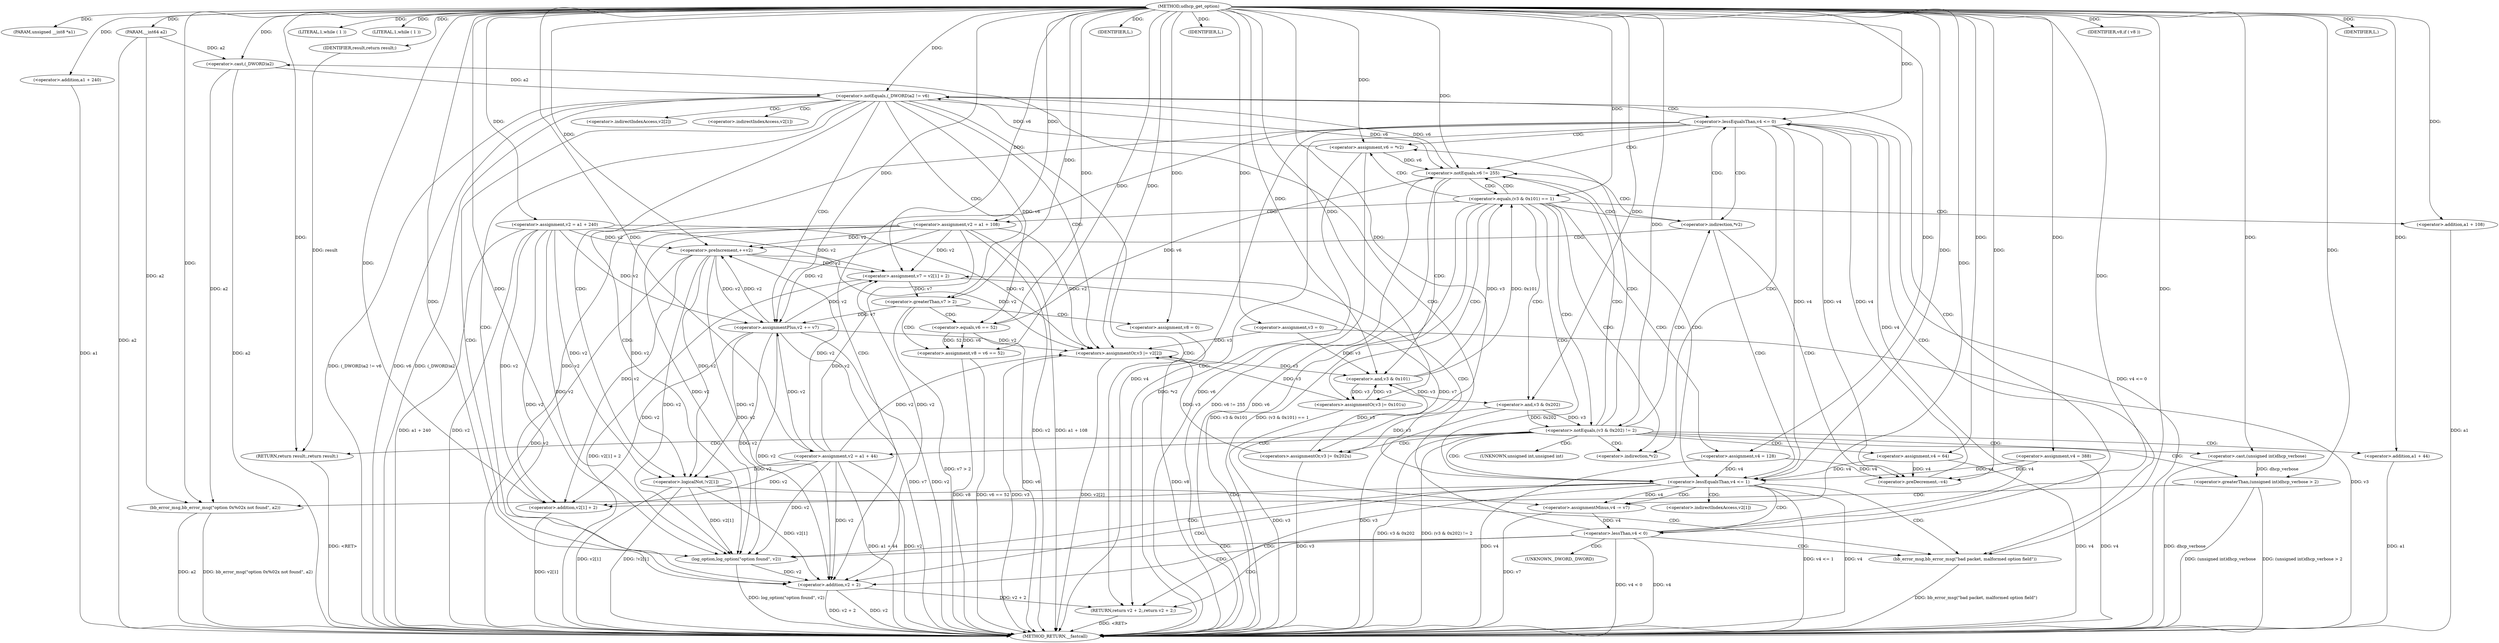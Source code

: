 digraph udhcp_get_option {  
"1000108" [label = "(METHOD,udhcp_get_option)" ]
"1000279" [label = "(METHOD_RETURN,__fastcall)" ]
"1000109" [label = "(PARAM,unsigned __int8 *a1)" ]
"1000110" [label = "(PARAM,__int64 a2)" ]
"1000119" [label = "(<operator>.assignment,v2 = a1 + 240)" ]
"1000121" [label = "(<operator>.addition,a1 + 240)" ]
"1000124" [label = "(<operator>.assignment,v3 = 0)" ]
"1000127" [label = "(<operator>.assignment,v4 = 388)" ]
"1000131" [label = "(LITERAL,1,while ( 1 ))" ]
"1000134" [label = "(LITERAL,1,while ( 1 ))" ]
"1000136" [label = "(<operator>.assignment,v6 = *v2)" ]
"1000144" [label = "(<operator>.preDecrement,--v4)" ]
"1000146" [label = "(<operator>.preIncrement,++v2)" ]
"1000150" [label = "(<operator>.lessEqualsThan,v4 <= 0)" ]
"1000155" [label = "(<operator>.notEquals,v6 != 255)" ]
"1000160" [label = "(<operator>.equals,(v3 & 0x101) == 1)" ]
"1000161" [label = "(<operator>.and,v3 & 0x101)" ]
"1000166" [label = "(<operators>.assignmentOr,v3 |= 0x101u)" ]
"1000169" [label = "(<operator>.assignment,v2 = a1 + 108)" ]
"1000171" [label = "(<operator>.addition,a1 + 108)" ]
"1000174" [label = "(<operator>.assignment,v4 = 128)" ]
"1000180" [label = "(<operator>.notEquals,(v3 & 0x202) != 2)" ]
"1000181" [label = "(<operator>.and,v3 & 0x202)" ]
"1000186" [label = "(IDENTIFIER,L,)" ]
"1000188" [label = "(<operator>.greaterThan,(unsigned int)dhcp_verbose > 2)" ]
"1000189" [label = "(<operator>.cast,(unsigned int)dhcp_verbose)" ]
"1000194" [label = "(bb_error_msg,bb_error_msg(\"option 0x%02x not found\", a2))" ]
"1000197" [label = "(IDENTIFIER,L,)" ]
"1000198" [label = "(RETURN,return result;,return result;)" ]
"1000199" [label = "(IDENTIFIER,result,return result;)" ]
"1000200" [label = "(<operators>.assignmentOr,v3 |= 0x202u)" ]
"1000203" [label = "(<operator>.assignment,v2 = a1 + 44)" ]
"1000205" [label = "(<operator>.addition,a1 + 44)" ]
"1000208" [label = "(<operator>.assignment,v4 = 64)" ]
"1000212" [label = "(<operator>.lessEqualsThan,v4 <= 1)" ]
"1000216" [label = "(<operator>.assignment,v7 = v2[1] + 2)" ]
"1000218" [label = "(<operator>.addition,v2[1] + 2)" ]
"1000223" [label = "(<operator>.assignmentMinus,v4 -= v7)" ]
"1000227" [label = "(<operator>.lessThan,v4 < 0)" ]
"1000232" [label = "(<operator>.notEquals,(_DWORD)a2 != v6)" ]
"1000233" [label = "(<operator>.cast,(_DWORD)a2)" ]
"1000239" [label = "(<operator>.greaterThan,v7 > 2)" ]
"1000242" [label = "(<operator>.assignment,v8 = v6 == 52)" ]
"1000244" [label = "(<operator>.equals,v6 == 52)" ]
"1000248" [label = "(<operator>.assignment,v8 = 0)" ]
"1000252" [label = "(IDENTIFIER,v8,if ( v8 ))" ]
"1000253" [label = "(<operators>.assignmentOr,v3 |= v2[2])" ]
"1000258" [label = "(<operator>.assignmentPlus,v2 += v7)" ]
"1000263" [label = "(<operator>.logicalNot,!v2[1])" ]
"1000269" [label = "(bb_error_msg,bb_error_msg(\"bad packet, malformed option field\"))" ]
"1000271" [label = "(IDENTIFIER,L,)" ]
"1000272" [label = "(log_option,log_option(\"option found\", v2))" ]
"1000275" [label = "(RETURN,return v2 + 2;,return v2 + 2;)" ]
"1000276" [label = "(<operator>.addition,v2 + 2)" ]
"1000138" [label = "(<operator>.indirection,*v2)" ]
"1000141" [label = "(<operator>.indirection,*v2)" ]
"1000190" [label = "(UNKNOWN,unsigned int,unsigned int)" ]
"1000219" [label = "(<operator>.indirectIndexAccess,v2[1])" ]
"1000234" [label = "(UNKNOWN,_DWORD,_DWORD)" ]
"1000255" [label = "(<operator>.indirectIndexAccess,v2[2])" ]
"1000264" [label = "(<operator>.indirectIndexAccess,v2[1])" ]
  "1000275" -> "1000279"  [ label = "DDG: <RET>"] 
  "1000198" -> "1000279"  [ label = "DDG: <RET>"] 
  "1000119" -> "1000279"  [ label = "DDG: a1 + 240"] 
  "1000136" -> "1000279"  [ label = "DDG: *v2"] 
  "1000248" -> "1000279"  [ label = "DDG: v8"] 
  "1000124" -> "1000279"  [ label = "DDG: v3"] 
  "1000227" -> "1000279"  [ label = "DDG: v4"] 
  "1000263" -> "1000279"  [ label = "DDG: v2[1]"] 
  "1000212" -> "1000279"  [ label = "DDG: v4 <= 1"] 
  "1000258" -> "1000279"  [ label = "DDG: v7"] 
  "1000180" -> "1000279"  [ label = "DDG: v3 & 0x202"] 
  "1000166" -> "1000279"  [ label = "DDG: v3"] 
  "1000242" -> "1000279"  [ label = "DDG: v8"] 
  "1000160" -> "1000279"  [ label = "DDG: v3 & 0x101"] 
  "1000216" -> "1000279"  [ label = "DDG: v2[1] + 2"] 
  "1000194" -> "1000279"  [ label = "DDG: bb_error_msg(\"option 0x%02x not found\", a2)"] 
  "1000203" -> "1000279"  [ label = "DDG: a1 + 44"] 
  "1000127" -> "1000279"  [ label = "DDG: v4"] 
  "1000189" -> "1000279"  [ label = "DDG: dhcp_verbose"] 
  "1000119" -> "1000279"  [ label = "DDG: v2"] 
  "1000188" -> "1000279"  [ label = "DDG: (unsigned int)dhcp_verbose"] 
  "1000239" -> "1000279"  [ label = "DDG: v7 > 2"] 
  "1000242" -> "1000279"  [ label = "DDG: v6 == 52"] 
  "1000258" -> "1000279"  [ label = "DDG: v2"] 
  "1000269" -> "1000279"  [ label = "DDG: bb_error_msg(\"bad packet, malformed option field\")"] 
  "1000232" -> "1000279"  [ label = "DDG: (_DWORD)a2"] 
  "1000121" -> "1000279"  [ label = "DDG: a1"] 
  "1000212" -> "1000279"  [ label = "DDG: v4"] 
  "1000136" -> "1000279"  [ label = "DDG: v6"] 
  "1000272" -> "1000279"  [ label = "DDG: log_option(\"option found\", v2)"] 
  "1000227" -> "1000279"  [ label = "DDG: v4 < 0"] 
  "1000110" -> "1000279"  [ label = "DDG: a2"] 
  "1000150" -> "1000279"  [ label = "DDG: v4 <= 0"] 
  "1000180" -> "1000279"  [ label = "DDG: (v3 & 0x202) != 2"] 
  "1000181" -> "1000279"  [ label = "DDG: v3"] 
  "1000146" -> "1000279"  [ label = "DDG: v2"] 
  "1000203" -> "1000279"  [ label = "DDG: v2"] 
  "1000232" -> "1000279"  [ label = "DDG: v6"] 
  "1000155" -> "1000279"  [ label = "DDG: v6 != 255"] 
  "1000276" -> "1000279"  [ label = "DDG: v2"] 
  "1000263" -> "1000279"  [ label = "DDG: !v2[1]"] 
  "1000232" -> "1000279"  [ label = "DDG: (_DWORD)a2 != v6"] 
  "1000253" -> "1000279"  [ label = "DDG: v2[2]"] 
  "1000223" -> "1000279"  [ label = "DDG: v7"] 
  "1000169" -> "1000279"  [ label = "DDG: v2"] 
  "1000169" -> "1000279"  [ label = "DDG: a1 + 108"] 
  "1000208" -> "1000279"  [ label = "DDG: v4"] 
  "1000188" -> "1000279"  [ label = "DDG: (unsigned int)dhcp_verbose > 2"] 
  "1000155" -> "1000279"  [ label = "DDG: v6"] 
  "1000200" -> "1000279"  [ label = "DDG: v3"] 
  "1000205" -> "1000279"  [ label = "DDG: a1"] 
  "1000194" -> "1000279"  [ label = "DDG: a2"] 
  "1000160" -> "1000279"  [ label = "DDG: (v3 & 0x101) == 1"] 
  "1000253" -> "1000279"  [ label = "DDG: v3"] 
  "1000174" -> "1000279"  [ label = "DDG: v4"] 
  "1000276" -> "1000279"  [ label = "DDG: v2 + 2"] 
  "1000171" -> "1000279"  [ label = "DDG: a1"] 
  "1000244" -> "1000279"  [ label = "DDG: v6"] 
  "1000233" -> "1000279"  [ label = "DDG: a2"] 
  "1000218" -> "1000279"  [ label = "DDG: v2[1]"] 
  "1000150" -> "1000279"  [ label = "DDG: v4"] 
  "1000108" -> "1000109"  [ label = "DDG: "] 
  "1000108" -> "1000110"  [ label = "DDG: "] 
  "1000108" -> "1000119"  [ label = "DDG: "] 
  "1000108" -> "1000121"  [ label = "DDG: "] 
  "1000108" -> "1000124"  [ label = "DDG: "] 
  "1000108" -> "1000127"  [ label = "DDG: "] 
  "1000108" -> "1000131"  [ label = "DDG: "] 
  "1000108" -> "1000134"  [ label = "DDG: "] 
  "1000108" -> "1000136"  [ label = "DDG: "] 
  "1000127" -> "1000144"  [ label = "DDG: v4"] 
  "1000208" -> "1000144"  [ label = "DDG: v4"] 
  "1000174" -> "1000144"  [ label = "DDG: v4"] 
  "1000150" -> "1000144"  [ label = "DDG: v4"] 
  "1000108" -> "1000144"  [ label = "DDG: "] 
  "1000119" -> "1000146"  [ label = "DDG: v2"] 
  "1000258" -> "1000146"  [ label = "DDG: v2"] 
  "1000169" -> "1000146"  [ label = "DDG: v2"] 
  "1000203" -> "1000146"  [ label = "DDG: v2"] 
  "1000108" -> "1000146"  [ label = "DDG: "] 
  "1000227" -> "1000150"  [ label = "DDG: v4"] 
  "1000144" -> "1000150"  [ label = "DDG: v4"] 
  "1000108" -> "1000150"  [ label = "DDG: "] 
  "1000136" -> "1000155"  [ label = "DDG: v6"] 
  "1000232" -> "1000155"  [ label = "DDG: v6"] 
  "1000244" -> "1000155"  [ label = "DDG: v6"] 
  "1000108" -> "1000155"  [ label = "DDG: "] 
  "1000161" -> "1000160"  [ label = "DDG: v3"] 
  "1000161" -> "1000160"  [ label = "DDG: 0x101"] 
  "1000166" -> "1000161"  [ label = "DDG: v3"] 
  "1000124" -> "1000161"  [ label = "DDG: v3"] 
  "1000200" -> "1000161"  [ label = "DDG: v3"] 
  "1000253" -> "1000161"  [ label = "DDG: v3"] 
  "1000108" -> "1000161"  [ label = "DDG: "] 
  "1000108" -> "1000160"  [ label = "DDG: "] 
  "1000108" -> "1000166"  [ label = "DDG: "] 
  "1000161" -> "1000166"  [ label = "DDG: v3"] 
  "1000108" -> "1000169"  [ label = "DDG: "] 
  "1000108" -> "1000171"  [ label = "DDG: "] 
  "1000108" -> "1000174"  [ label = "DDG: "] 
  "1000181" -> "1000180"  [ label = "DDG: v3"] 
  "1000181" -> "1000180"  [ label = "DDG: 0x202"] 
  "1000161" -> "1000181"  [ label = "DDG: v3"] 
  "1000108" -> "1000181"  [ label = "DDG: "] 
  "1000108" -> "1000180"  [ label = "DDG: "] 
  "1000108" -> "1000186"  [ label = "DDG: "] 
  "1000189" -> "1000188"  [ label = "DDG: dhcp_verbose"] 
  "1000108" -> "1000189"  [ label = "DDG: "] 
  "1000108" -> "1000188"  [ label = "DDG: "] 
  "1000108" -> "1000194"  [ label = "DDG: "] 
  "1000233" -> "1000194"  [ label = "DDG: a2"] 
  "1000110" -> "1000194"  [ label = "DDG: a2"] 
  "1000108" -> "1000197"  [ label = "DDG: "] 
  "1000199" -> "1000198"  [ label = "DDG: result"] 
  "1000108" -> "1000198"  [ label = "DDG: "] 
  "1000108" -> "1000199"  [ label = "DDG: "] 
  "1000108" -> "1000200"  [ label = "DDG: "] 
  "1000181" -> "1000200"  [ label = "DDG: v3"] 
  "1000108" -> "1000203"  [ label = "DDG: "] 
  "1000108" -> "1000205"  [ label = "DDG: "] 
  "1000108" -> "1000208"  [ label = "DDG: "] 
  "1000127" -> "1000212"  [ label = "DDG: v4"] 
  "1000208" -> "1000212"  [ label = "DDG: v4"] 
  "1000174" -> "1000212"  [ label = "DDG: v4"] 
  "1000150" -> "1000212"  [ label = "DDG: v4"] 
  "1000108" -> "1000212"  [ label = "DDG: "] 
  "1000119" -> "1000216"  [ label = "DDG: v2"] 
  "1000258" -> "1000216"  [ label = "DDG: v2"] 
  "1000169" -> "1000216"  [ label = "DDG: v2"] 
  "1000146" -> "1000216"  [ label = "DDG: v2"] 
  "1000203" -> "1000216"  [ label = "DDG: v2"] 
  "1000108" -> "1000216"  [ label = "DDG: "] 
  "1000119" -> "1000218"  [ label = "DDG: v2"] 
  "1000258" -> "1000218"  [ label = "DDG: v2"] 
  "1000169" -> "1000218"  [ label = "DDG: v2"] 
  "1000146" -> "1000218"  [ label = "DDG: v2"] 
  "1000203" -> "1000218"  [ label = "DDG: v2"] 
  "1000108" -> "1000218"  [ label = "DDG: "] 
  "1000216" -> "1000223"  [ label = "DDG: v7"] 
  "1000108" -> "1000223"  [ label = "DDG: "] 
  "1000212" -> "1000223"  [ label = "DDG: v4"] 
  "1000223" -> "1000227"  [ label = "DDG: v4"] 
  "1000108" -> "1000227"  [ label = "DDG: "] 
  "1000233" -> "1000232"  [ label = "DDG: a2"] 
  "1000110" -> "1000233"  [ label = "DDG: a2"] 
  "1000108" -> "1000233"  [ label = "DDG: "] 
  "1000136" -> "1000232"  [ label = "DDG: v6"] 
  "1000155" -> "1000232"  [ label = "DDG: v6"] 
  "1000108" -> "1000232"  [ label = "DDG: "] 
  "1000108" -> "1000239"  [ label = "DDG: "] 
  "1000216" -> "1000239"  [ label = "DDG: v7"] 
  "1000244" -> "1000242"  [ label = "DDG: v6"] 
  "1000244" -> "1000242"  [ label = "DDG: 52"] 
  "1000108" -> "1000242"  [ label = "DDG: "] 
  "1000232" -> "1000244"  [ label = "DDG: v6"] 
  "1000108" -> "1000244"  [ label = "DDG: "] 
  "1000108" -> "1000248"  [ label = "DDG: "] 
  "1000108" -> "1000252"  [ label = "DDG: "] 
  "1000119" -> "1000253"  [ label = "DDG: v2"] 
  "1000258" -> "1000253"  [ label = "DDG: v2"] 
  "1000169" -> "1000253"  [ label = "DDG: v2"] 
  "1000146" -> "1000253"  [ label = "DDG: v2"] 
  "1000203" -> "1000253"  [ label = "DDG: v2"] 
  "1000166" -> "1000253"  [ label = "DDG: v3"] 
  "1000124" -> "1000253"  [ label = "DDG: v3"] 
  "1000200" -> "1000253"  [ label = "DDG: v3"] 
  "1000108" -> "1000253"  [ label = "DDG: "] 
  "1000239" -> "1000258"  [ label = "DDG: v7"] 
  "1000108" -> "1000258"  [ label = "DDG: "] 
  "1000119" -> "1000258"  [ label = "DDG: v2"] 
  "1000169" -> "1000258"  [ label = "DDG: v2"] 
  "1000146" -> "1000258"  [ label = "DDG: v2"] 
  "1000203" -> "1000258"  [ label = "DDG: v2"] 
  "1000119" -> "1000263"  [ label = "DDG: v2"] 
  "1000258" -> "1000263"  [ label = "DDG: v2"] 
  "1000169" -> "1000263"  [ label = "DDG: v2"] 
  "1000146" -> "1000263"  [ label = "DDG: v2"] 
  "1000203" -> "1000263"  [ label = "DDG: v2"] 
  "1000108" -> "1000269"  [ label = "DDG: "] 
  "1000108" -> "1000271"  [ label = "DDG: "] 
  "1000108" -> "1000272"  [ label = "DDG: "] 
  "1000119" -> "1000272"  [ label = "DDG: v2"] 
  "1000258" -> "1000272"  [ label = "DDG: v2"] 
  "1000169" -> "1000272"  [ label = "DDG: v2"] 
  "1000263" -> "1000272"  [ label = "DDG: v2[1]"] 
  "1000146" -> "1000272"  [ label = "DDG: v2"] 
  "1000203" -> "1000272"  [ label = "DDG: v2"] 
  "1000276" -> "1000275"  [ label = "DDG: v2 + 2"] 
  "1000272" -> "1000276"  [ label = "DDG: v2"] 
  "1000263" -> "1000276"  [ label = "DDG: v2[1]"] 
  "1000108" -> "1000276"  [ label = "DDG: "] 
  "1000119" -> "1000276"  [ label = "DDG: v2"] 
  "1000258" -> "1000276"  [ label = "DDG: v2"] 
  "1000169" -> "1000276"  [ label = "DDG: v2"] 
  "1000146" -> "1000276"  [ label = "DDG: v2"] 
  "1000203" -> "1000276"  [ label = "DDG: v2"] 
  "1000141" -> "1000144"  [ label = "CDG: "] 
  "1000141" -> "1000150"  [ label = "CDG: "] 
  "1000141" -> "1000146"  [ label = "CDG: "] 
  "1000141" -> "1000212"  [ label = "CDG: "] 
  "1000141" -> "1000155"  [ label = "CDG: "] 
  "1000150" -> "1000272"  [ label = "CDG: "] 
  "1000150" -> "1000269"  [ label = "CDG: "] 
  "1000150" -> "1000276"  [ label = "CDG: "] 
  "1000150" -> "1000275"  [ label = "CDG: "] 
  "1000150" -> "1000141"  [ label = "CDG: "] 
  "1000150" -> "1000138"  [ label = "CDG: "] 
  "1000150" -> "1000136"  [ label = "CDG: "] 
  "1000150" -> "1000155"  [ label = "CDG: "] 
  "1000155" -> "1000161"  [ label = "CDG: "] 
  "1000155" -> "1000212"  [ label = "CDG: "] 
  "1000155" -> "1000160"  [ label = "CDG: "] 
  "1000160" -> "1000174"  [ label = "CDG: "] 
  "1000160" -> "1000171"  [ label = "CDG: "] 
  "1000160" -> "1000169"  [ label = "CDG: "] 
  "1000160" -> "1000166"  [ label = "CDG: "] 
  "1000160" -> "1000181"  [ label = "CDG: "] 
  "1000160" -> "1000180"  [ label = "CDG: "] 
  "1000160" -> "1000212"  [ label = "CDG: "] 
  "1000160" -> "1000141"  [ label = "CDG: "] 
  "1000160" -> "1000138"  [ label = "CDG: "] 
  "1000160" -> "1000136"  [ label = "CDG: "] 
  "1000160" -> "1000155"  [ label = "CDG: "] 
  "1000180" -> "1000190"  [ label = "CDG: "] 
  "1000180" -> "1000189"  [ label = "CDG: "] 
  "1000180" -> "1000188"  [ label = "CDG: "] 
  "1000180" -> "1000208"  [ label = "CDG: "] 
  "1000180" -> "1000205"  [ label = "CDG: "] 
  "1000180" -> "1000203"  [ label = "CDG: "] 
  "1000180" -> "1000200"  [ label = "CDG: "] 
  "1000180" -> "1000198"  [ label = "CDG: "] 
  "1000180" -> "1000212"  [ label = "CDG: "] 
  "1000180" -> "1000141"  [ label = "CDG: "] 
  "1000180" -> "1000138"  [ label = "CDG: "] 
  "1000180" -> "1000136"  [ label = "CDG: "] 
  "1000180" -> "1000155"  [ label = "CDG: "] 
  "1000188" -> "1000194"  [ label = "CDG: "] 
  "1000212" -> "1000223"  [ label = "CDG: "] 
  "1000212" -> "1000219"  [ label = "CDG: "] 
  "1000212" -> "1000218"  [ label = "CDG: "] 
  "1000212" -> "1000216"  [ label = "CDG: "] 
  "1000212" -> "1000227"  [ label = "CDG: "] 
  "1000212" -> "1000272"  [ label = "CDG: "] 
  "1000212" -> "1000269"  [ label = "CDG: "] 
  "1000212" -> "1000276"  [ label = "CDG: "] 
  "1000212" -> "1000275"  [ label = "CDG: "] 
  "1000227" -> "1000234"  [ label = "CDG: "] 
  "1000227" -> "1000233"  [ label = "CDG: "] 
  "1000227" -> "1000232"  [ label = "CDG: "] 
  "1000227" -> "1000272"  [ label = "CDG: "] 
  "1000227" -> "1000269"  [ label = "CDG: "] 
  "1000227" -> "1000276"  [ label = "CDG: "] 
  "1000227" -> "1000275"  [ label = "CDG: "] 
  "1000232" -> "1000239"  [ label = "CDG: "] 
  "1000232" -> "1000272"  [ label = "CDG: "] 
  "1000232" -> "1000264"  [ label = "CDG: "] 
  "1000232" -> "1000263"  [ label = "CDG: "] 
  "1000232" -> "1000258"  [ label = "CDG: "] 
  "1000232" -> "1000276"  [ label = "CDG: "] 
  "1000232" -> "1000275"  [ label = "CDG: "] 
  "1000232" -> "1000150"  [ label = "CDG: "] 
  "1000232" -> "1000255"  [ label = "CDG: "] 
  "1000232" -> "1000253"  [ label = "CDG: "] 
  "1000239" -> "1000248"  [ label = "CDG: "] 
  "1000239" -> "1000244"  [ label = "CDG: "] 
  "1000239" -> "1000242"  [ label = "CDG: "] 
  "1000263" -> "1000269"  [ label = "CDG: "] 
}
